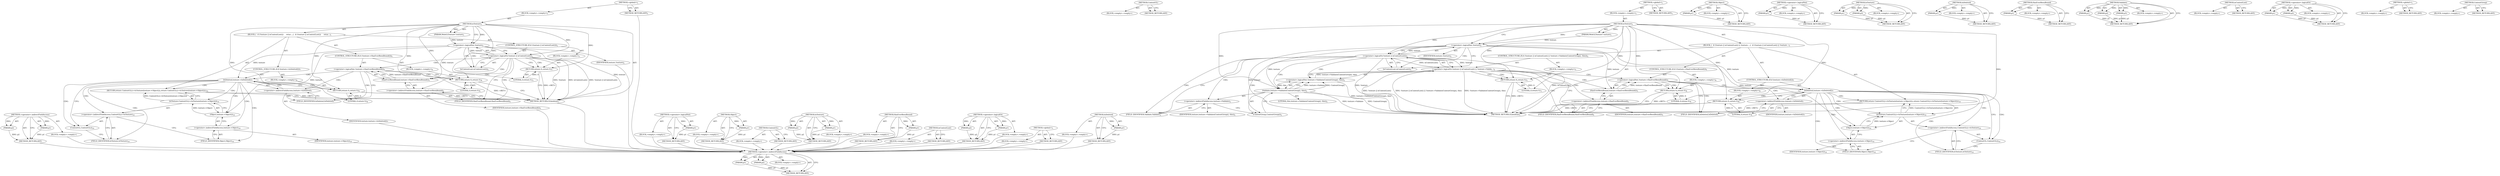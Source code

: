 digraph "ContextGroup" {
vulnerable_82 [label=<(METHOD,&lt;operator&gt;.indirectFieldAccess)>];
vulnerable_83 [label=<(PARAM,p1)>];
vulnerable_84 [label=<(PARAM,p2)>];
vulnerable_85 [label=<(BLOCK,&lt;empty&gt;,&lt;empty&gt;)>];
vulnerable_86 [label=<(METHOD_RETURN,ANY)>];
vulnerable_6 [label=<(METHOD,&lt;global&gt;)<SUB>1</SUB>>];
vulnerable_7 [label=<(BLOCK,&lt;empty&gt;,&lt;empty&gt;)<SUB>1</SUB>>];
vulnerable_8 [label=<(METHOD,isTexture)<SUB>1</SUB>>];
vulnerable_9 [label=<(PARAM,WebGLTexture* texture)<SUB>1</SUB>>];
vulnerable_10 [label=<(BLOCK,{
  if (!texture || isContextLost())
     retur...,{
  if (!texture || isContextLost())
     retur...)<SUB>1</SUB>>];
vulnerable_11 [label=<(CONTROL_STRUCTURE,IF,if (!texture || isContextLost()))<SUB>2</SUB>>];
vulnerable_12 [label=<(&lt;operator&gt;.logicalOr,!texture || isContextLost())<SUB>2</SUB>>];
vulnerable_13 [label=<(&lt;operator&gt;.logicalNot,!texture)<SUB>2</SUB>>];
vulnerable_14 [label=<(IDENTIFIER,texture,!texture)<SUB>2</SUB>>];
vulnerable_15 [label=<(isContextLost,isContextLost())<SUB>2</SUB>>];
vulnerable_16 [label=<(BLOCK,&lt;empty&gt;,&lt;empty&gt;)<SUB>3</SUB>>];
vulnerable_17 [label=<(RETURN,return 0;,return 0;)<SUB>3</SUB>>];
vulnerable_18 [label=<(LITERAL,0,return 0;)<SUB>3</SUB>>];
vulnerable_19 [label=<(CONTROL_STRUCTURE,IF,if (!texture-&gt;HasEverBeenBound()))<SUB>5</SUB>>];
vulnerable_20 [label=<(&lt;operator&gt;.logicalNot,!texture-&gt;HasEverBeenBound())<SUB>5</SUB>>];
vulnerable_21 [label=<(HasEverBeenBound,texture-&gt;HasEverBeenBound())<SUB>5</SUB>>];
vulnerable_22 [label=<(&lt;operator&gt;.indirectFieldAccess,texture-&gt;HasEverBeenBound)<SUB>5</SUB>>];
vulnerable_23 [label=<(IDENTIFIER,texture,texture-&gt;HasEverBeenBound())<SUB>5</SUB>>];
vulnerable_24 [label=<(FIELD_IDENTIFIER,HasEverBeenBound,HasEverBeenBound)<SUB>5</SUB>>];
vulnerable_25 [label=<(BLOCK,&lt;empty&gt;,&lt;empty&gt;)<SUB>6</SUB>>];
vulnerable_26 [label=<(RETURN,return 0;,return 0;)<SUB>6</SUB>>];
vulnerable_27 [label=<(LITERAL,0,return 0;)<SUB>6</SUB>>];
vulnerable_28 [label=<(CONTROL_STRUCTURE,IF,if (texture-&gt;IsDeleted()))<SUB>7</SUB>>];
vulnerable_29 [label=<(IsDeleted,texture-&gt;IsDeleted())<SUB>7</SUB>>];
vulnerable_30 [label=<(&lt;operator&gt;.indirectFieldAccess,texture-&gt;IsDeleted)<SUB>7</SUB>>];
vulnerable_31 [label=<(IDENTIFIER,texture,texture-&gt;IsDeleted())<SUB>7</SUB>>];
vulnerable_32 [label=<(FIELD_IDENTIFIER,IsDeleted,IsDeleted)<SUB>7</SUB>>];
vulnerable_33 [label=<(BLOCK,&lt;empty&gt;,&lt;empty&gt;)<SUB>8</SUB>>];
vulnerable_34 [label=<(RETURN,return 0;,return 0;)<SUB>8</SUB>>];
vulnerable_35 [label=<(LITERAL,0,return 0;)<SUB>8</SUB>>];
vulnerable_36 [label=<(RETURN,return ContextGL()-&gt;IsTexture(texture-&gt;Object());,return ContextGL()-&gt;IsTexture(texture-&gt;Object());)<SUB>10</SUB>>];
vulnerable_37 [label=<(IsTexture,ContextGL()-&gt;IsTexture(texture-&gt;Object()))<SUB>10</SUB>>];
vulnerable_38 [label=<(&lt;operator&gt;.indirectFieldAccess,ContextGL()-&gt;IsTexture)<SUB>10</SUB>>];
vulnerable_39 [label=<(ContextGL,ContextGL())<SUB>10</SUB>>];
vulnerable_40 [label=<(FIELD_IDENTIFIER,IsTexture,IsTexture)<SUB>10</SUB>>];
vulnerable_41 [label=<(Object,texture-&gt;Object())<SUB>10</SUB>>];
vulnerable_42 [label=<(&lt;operator&gt;.indirectFieldAccess,texture-&gt;Object)<SUB>10</SUB>>];
vulnerable_43 [label=<(IDENTIFIER,texture,texture-&gt;Object())<SUB>10</SUB>>];
vulnerable_44 [label=<(FIELD_IDENTIFIER,Object,Object)<SUB>10</SUB>>];
vulnerable_45 [label=<(METHOD_RETURN,GLboolean)<SUB>1</SUB>>];
vulnerable_47 [label=<(METHOD_RETURN,ANY)<SUB>1</SUB>>];
vulnerable_71 [label=<(METHOD,&lt;operator&gt;.logicalNot)>];
vulnerable_72 [label=<(PARAM,p1)>];
vulnerable_73 [label=<(BLOCK,&lt;empty&gt;,&lt;empty&gt;)>];
vulnerable_74 [label=<(METHOD_RETURN,ANY)>];
vulnerable_99 [label=<(METHOD,Object)>];
vulnerable_100 [label=<(PARAM,p1)>];
vulnerable_101 [label=<(BLOCK,&lt;empty&gt;,&lt;empty&gt;)>];
vulnerable_102 [label=<(METHOD_RETURN,ANY)>];
vulnerable_96 [label=<(METHOD,ContextGL)>];
vulnerable_97 [label=<(BLOCK,&lt;empty&gt;,&lt;empty&gt;)>];
vulnerable_98 [label=<(METHOD_RETURN,ANY)>];
vulnerable_91 [label=<(METHOD,IsTexture)>];
vulnerable_92 [label=<(PARAM,p1)>];
vulnerable_93 [label=<(PARAM,p2)>];
vulnerable_94 [label=<(BLOCK,&lt;empty&gt;,&lt;empty&gt;)>];
vulnerable_95 [label=<(METHOD_RETURN,ANY)>];
vulnerable_78 [label=<(METHOD,HasEverBeenBound)>];
vulnerable_79 [label=<(PARAM,p1)>];
vulnerable_80 [label=<(BLOCK,&lt;empty&gt;,&lt;empty&gt;)>];
vulnerable_81 [label=<(METHOD_RETURN,ANY)>];
vulnerable_75 [label=<(METHOD,isContextLost)>];
vulnerable_76 [label=<(BLOCK,&lt;empty&gt;,&lt;empty&gt;)>];
vulnerable_77 [label=<(METHOD_RETURN,ANY)>];
vulnerable_66 [label=<(METHOD,&lt;operator&gt;.logicalOr)>];
vulnerable_67 [label=<(PARAM,p1)>];
vulnerable_68 [label=<(PARAM,p2)>];
vulnerable_69 [label=<(BLOCK,&lt;empty&gt;,&lt;empty&gt;)>];
vulnerable_70 [label=<(METHOD_RETURN,ANY)>];
vulnerable_60 [label=<(METHOD,&lt;global&gt;)<SUB>1</SUB>>];
vulnerable_61 [label=<(BLOCK,&lt;empty&gt;,&lt;empty&gt;)>];
vulnerable_62 [label=<(METHOD_RETURN,ANY)>];
vulnerable_87 [label=<(METHOD,IsDeleted)>];
vulnerable_88 [label=<(PARAM,p1)>];
vulnerable_89 [label=<(BLOCK,&lt;empty&gt;,&lt;empty&gt;)>];
vulnerable_90 [label=<(METHOD_RETURN,ANY)>];
fixed_92 [label=<(METHOD,&lt;operator&gt;.indirectFieldAccess)>];
fixed_93 [label=<(PARAM,p1)>];
fixed_94 [label=<(PARAM,p2)>];
fixed_95 [label=<(BLOCK,&lt;empty&gt;,&lt;empty&gt;)>];
fixed_96 [label=<(METHOD_RETURN,ANY)>];
fixed_113 [label=<(METHOD,ContextGL)>];
fixed_114 [label=<(BLOCK,&lt;empty&gt;,&lt;empty&gt;)>];
fixed_115 [label=<(METHOD_RETURN,ANY)>];
fixed_6 [label=<(METHOD,&lt;global&gt;)<SUB>1</SUB>>];
fixed_7 [label=<(BLOCK,&lt;empty&gt;,&lt;empty&gt;)<SUB>1</SUB>>];
fixed_8 [label=<(METHOD,isTexture)<SUB>1</SUB>>];
fixed_9 [label=<(PARAM,WebGLTexture* texture)<SUB>1</SUB>>];
fixed_10 [label=<(BLOCK,{
  if (!texture || isContextLost() || !texture...,{
  if (!texture || isContextLost() || !texture...)<SUB>1</SUB>>];
fixed_11 [label=<(CONTROL_STRUCTURE,IF,if (!texture || isContextLost() || !texture-&gt;Validate(ContextGroup(), this)))<SUB>2</SUB>>];
fixed_12 [label=<(&lt;operator&gt;.logicalOr,!texture || isContextLost() || !texture-&gt;Valida...)<SUB>2</SUB>>];
fixed_13 [label=<(&lt;operator&gt;.logicalOr,!texture || isContextLost())<SUB>2</SUB>>];
fixed_14 [label=<(&lt;operator&gt;.logicalNot,!texture)<SUB>2</SUB>>];
fixed_15 [label=<(IDENTIFIER,texture,!texture)<SUB>2</SUB>>];
fixed_16 [label=<(isContextLost,isContextLost())<SUB>2</SUB>>];
fixed_17 [label=<(&lt;operator&gt;.logicalNot,!texture-&gt;Validate(ContextGroup(), this))<SUB>2</SUB>>];
fixed_18 [label=<(Validate,texture-&gt;Validate(ContextGroup(), this))<SUB>2</SUB>>];
fixed_19 [label=<(&lt;operator&gt;.indirectFieldAccess,texture-&gt;Validate)<SUB>2</SUB>>];
fixed_20 [label=<(IDENTIFIER,texture,texture-&gt;Validate(ContextGroup(), this))<SUB>2</SUB>>];
fixed_21 [label=<(FIELD_IDENTIFIER,Validate,Validate)<SUB>2</SUB>>];
fixed_22 [label=<(ContextGroup,ContextGroup())<SUB>2</SUB>>];
fixed_23 [label=<(LITERAL,this,texture-&gt;Validate(ContextGroup(), this))<SUB>2</SUB>>];
fixed_24 [label=<(BLOCK,&lt;empty&gt;,&lt;empty&gt;)<SUB>3</SUB>>];
fixed_25 [label=<(RETURN,return 0;,return 0;)<SUB>3</SUB>>];
fixed_26 [label=<(LITERAL,0,return 0;)<SUB>3</SUB>>];
fixed_27 [label=<(CONTROL_STRUCTURE,IF,if (!texture-&gt;HasEverBeenBound()))<SUB>5</SUB>>];
fixed_28 [label=<(&lt;operator&gt;.logicalNot,!texture-&gt;HasEverBeenBound())<SUB>5</SUB>>];
fixed_29 [label=<(HasEverBeenBound,texture-&gt;HasEverBeenBound())<SUB>5</SUB>>];
fixed_30 [label=<(&lt;operator&gt;.indirectFieldAccess,texture-&gt;HasEverBeenBound)<SUB>5</SUB>>];
fixed_31 [label=<(IDENTIFIER,texture,texture-&gt;HasEverBeenBound())<SUB>5</SUB>>];
fixed_32 [label=<(FIELD_IDENTIFIER,HasEverBeenBound,HasEverBeenBound)<SUB>5</SUB>>];
fixed_33 [label=<(BLOCK,&lt;empty&gt;,&lt;empty&gt;)<SUB>6</SUB>>];
fixed_34 [label=<(RETURN,return 0;,return 0;)<SUB>6</SUB>>];
fixed_35 [label=<(LITERAL,0,return 0;)<SUB>6</SUB>>];
fixed_36 [label=<(CONTROL_STRUCTURE,IF,if (texture-&gt;IsDeleted()))<SUB>7</SUB>>];
fixed_37 [label=<(IsDeleted,texture-&gt;IsDeleted())<SUB>7</SUB>>];
fixed_38 [label=<(&lt;operator&gt;.indirectFieldAccess,texture-&gt;IsDeleted)<SUB>7</SUB>>];
fixed_39 [label=<(IDENTIFIER,texture,texture-&gt;IsDeleted())<SUB>7</SUB>>];
fixed_40 [label=<(FIELD_IDENTIFIER,IsDeleted,IsDeleted)<SUB>7</SUB>>];
fixed_41 [label=<(BLOCK,&lt;empty&gt;,&lt;empty&gt;)<SUB>8</SUB>>];
fixed_42 [label=<(RETURN,return 0;,return 0;)<SUB>8</SUB>>];
fixed_43 [label=<(LITERAL,0,return 0;)<SUB>8</SUB>>];
fixed_44 [label=<(RETURN,return ContextGL()-&gt;IsTexture(texture-&gt;Object());,return ContextGL()-&gt;IsTexture(texture-&gt;Object());)<SUB>10</SUB>>];
fixed_45 [label=<(IsTexture,ContextGL()-&gt;IsTexture(texture-&gt;Object()))<SUB>10</SUB>>];
fixed_46 [label=<(&lt;operator&gt;.indirectFieldAccess,ContextGL()-&gt;IsTexture)<SUB>10</SUB>>];
fixed_47 [label=<(ContextGL,ContextGL())<SUB>10</SUB>>];
fixed_48 [label=<(FIELD_IDENTIFIER,IsTexture,IsTexture)<SUB>10</SUB>>];
fixed_49 [label=<(Object,texture-&gt;Object())<SUB>10</SUB>>];
fixed_50 [label=<(&lt;operator&gt;.indirectFieldAccess,texture-&gt;Object)<SUB>10</SUB>>];
fixed_51 [label=<(IDENTIFIER,texture,texture-&gt;Object())<SUB>10</SUB>>];
fixed_52 [label=<(FIELD_IDENTIFIER,Object,Object)<SUB>10</SUB>>];
fixed_53 [label=<(METHOD_RETURN,GLboolean)<SUB>1</SUB>>];
fixed_55 [label=<(METHOD_RETURN,ANY)<SUB>1</SUB>>];
fixed_116 [label=<(METHOD,Object)>];
fixed_117 [label=<(PARAM,p1)>];
fixed_118 [label=<(BLOCK,&lt;empty&gt;,&lt;empty&gt;)>];
fixed_119 [label=<(METHOD_RETURN,ANY)>];
fixed_79 [label=<(METHOD,&lt;operator&gt;.logicalNot)>];
fixed_80 [label=<(PARAM,p1)>];
fixed_81 [label=<(BLOCK,&lt;empty&gt;,&lt;empty&gt;)>];
fixed_82 [label=<(METHOD_RETURN,ANY)>];
fixed_108 [label=<(METHOD,IsTexture)>];
fixed_109 [label=<(PARAM,p1)>];
fixed_110 [label=<(PARAM,p2)>];
fixed_111 [label=<(BLOCK,&lt;empty&gt;,&lt;empty&gt;)>];
fixed_112 [label=<(METHOD_RETURN,ANY)>];
fixed_104 [label=<(METHOD,IsDeleted)>];
fixed_105 [label=<(PARAM,p1)>];
fixed_106 [label=<(BLOCK,&lt;empty&gt;,&lt;empty&gt;)>];
fixed_107 [label=<(METHOD_RETURN,ANY)>];
fixed_100 [label=<(METHOD,HasEverBeenBound)>];
fixed_101 [label=<(PARAM,p1)>];
fixed_102 [label=<(BLOCK,&lt;empty&gt;,&lt;empty&gt;)>];
fixed_103 [label=<(METHOD_RETURN,ANY)>];
fixed_86 [label=<(METHOD,Validate)>];
fixed_87 [label=<(PARAM,p1)>];
fixed_88 [label=<(PARAM,p2)>];
fixed_89 [label=<(PARAM,p3)>];
fixed_90 [label=<(BLOCK,&lt;empty&gt;,&lt;empty&gt;)>];
fixed_91 [label=<(METHOD_RETURN,ANY)>];
fixed_83 [label=<(METHOD,isContextLost)>];
fixed_84 [label=<(BLOCK,&lt;empty&gt;,&lt;empty&gt;)>];
fixed_85 [label=<(METHOD_RETURN,ANY)>];
fixed_74 [label=<(METHOD,&lt;operator&gt;.logicalOr)>];
fixed_75 [label=<(PARAM,p1)>];
fixed_76 [label=<(PARAM,p2)>];
fixed_77 [label=<(BLOCK,&lt;empty&gt;,&lt;empty&gt;)>];
fixed_78 [label=<(METHOD_RETURN,ANY)>];
fixed_68 [label=<(METHOD,&lt;global&gt;)<SUB>1</SUB>>];
fixed_69 [label=<(BLOCK,&lt;empty&gt;,&lt;empty&gt;)>];
fixed_70 [label=<(METHOD_RETURN,ANY)>];
fixed_97 [label=<(METHOD,ContextGroup)>];
fixed_98 [label=<(BLOCK,&lt;empty&gt;,&lt;empty&gt;)>];
fixed_99 [label=<(METHOD_RETURN,ANY)>];
vulnerable_82 -> vulnerable_83  [key=0, label="AST: "];
vulnerable_82 -> vulnerable_83  [key=1, label="DDG: "];
vulnerable_82 -> vulnerable_85  [key=0, label="AST: "];
vulnerable_82 -> vulnerable_84  [key=0, label="AST: "];
vulnerable_82 -> vulnerable_84  [key=1, label="DDG: "];
vulnerable_82 -> vulnerable_86  [key=0, label="AST: "];
vulnerable_82 -> vulnerable_86  [key=1, label="CFG: "];
vulnerable_83 -> vulnerable_86  [key=0, label="DDG: p1"];
vulnerable_84 -> vulnerable_86  [key=0, label="DDG: p2"];
vulnerable_85 -> fixed_92  [key=0];
vulnerable_86 -> fixed_92  [key=0];
vulnerable_6 -> vulnerable_7  [key=0, label="AST: "];
vulnerable_6 -> vulnerable_47  [key=0, label="AST: "];
vulnerable_6 -> vulnerable_47  [key=1, label="CFG: "];
vulnerable_7 -> vulnerable_8  [key=0, label="AST: "];
vulnerable_8 -> vulnerable_9  [key=0, label="AST: "];
vulnerable_8 -> vulnerable_9  [key=1, label="DDG: "];
vulnerable_8 -> vulnerable_10  [key=0, label="AST: "];
vulnerable_8 -> vulnerable_45  [key=0, label="AST: "];
vulnerable_8 -> vulnerable_13  [key=0, label="CFG: "];
vulnerable_8 -> vulnerable_13  [key=1, label="DDG: "];
vulnerable_8 -> vulnerable_12  [key=0, label="DDG: "];
vulnerable_8 -> vulnerable_17  [key=0, label="DDG: "];
vulnerable_8 -> vulnerable_26  [key=0, label="DDG: "];
vulnerable_8 -> vulnerable_34  [key=0, label="DDG: "];
vulnerable_8 -> vulnerable_18  [key=0, label="DDG: "];
vulnerable_8 -> vulnerable_27  [key=0, label="DDG: "];
vulnerable_8 -> vulnerable_35  [key=0, label="DDG: "];
vulnerable_9 -> vulnerable_13  [key=0, label="DDG: texture"];
vulnerable_10 -> vulnerable_11  [key=0, label="AST: "];
vulnerable_10 -> vulnerable_19  [key=0, label="AST: "];
vulnerable_10 -> vulnerable_28  [key=0, label="AST: "];
vulnerable_10 -> vulnerable_36  [key=0, label="AST: "];
vulnerable_11 -> vulnerable_12  [key=0, label="AST: "];
vulnerable_11 -> vulnerable_16  [key=0, label="AST: "];
vulnerable_12 -> vulnerable_13  [key=0, label="AST: "];
vulnerable_12 -> vulnerable_15  [key=0, label="AST: "];
vulnerable_12 -> vulnerable_17  [key=0, label="CFG: "];
vulnerable_12 -> vulnerable_17  [key=1, label="CDG: "];
vulnerable_12 -> vulnerable_24  [key=0, label="CFG: "];
vulnerable_12 -> vulnerable_24  [key=1, label="CDG: "];
vulnerable_12 -> vulnerable_45  [key=0, label="DDG: !texture"];
vulnerable_12 -> vulnerable_45  [key=1, label="DDG: isContextLost()"];
vulnerable_12 -> vulnerable_45  [key=2, label="DDG: !texture || isContextLost()"];
vulnerable_12 -> vulnerable_21  [key=0, label="CDG: "];
vulnerable_12 -> vulnerable_20  [key=0, label="CDG: "];
vulnerable_12 -> vulnerable_22  [key=0, label="CDG: "];
vulnerable_13 -> vulnerable_14  [key=0, label="AST: "];
vulnerable_13 -> vulnerable_15  [key=0, label="CFG: "];
vulnerable_13 -> vulnerable_15  [key=1, label="CDG: "];
vulnerable_13 -> vulnerable_12  [key=0, label="CFG: "];
vulnerable_13 -> vulnerable_12  [key=1, label="DDG: texture"];
vulnerable_13 -> vulnerable_45  [key=0, label="DDG: texture"];
vulnerable_13 -> vulnerable_29  [key=0, label="DDG: texture"];
vulnerable_13 -> vulnerable_21  [key=0, label="DDG: texture"];
vulnerable_13 -> vulnerable_41  [key=0, label="DDG: texture"];
vulnerable_14 -> fixed_92  [key=0];
vulnerable_15 -> vulnerable_12  [key=0, label="CFG: "];
vulnerable_16 -> vulnerable_17  [key=0, label="AST: "];
vulnerable_17 -> vulnerable_18  [key=0, label="AST: "];
vulnerable_17 -> vulnerable_45  [key=0, label="CFG: "];
vulnerable_17 -> vulnerable_45  [key=1, label="DDG: &lt;RET&gt;"];
vulnerable_18 -> vulnerable_17  [key=0, label="DDG: 0"];
vulnerable_19 -> vulnerable_20  [key=0, label="AST: "];
vulnerable_19 -> vulnerable_25  [key=0, label="AST: "];
vulnerable_20 -> vulnerable_21  [key=0, label="AST: "];
vulnerable_20 -> vulnerable_26  [key=0, label="CFG: "];
vulnerable_20 -> vulnerable_26  [key=1, label="CDG: "];
vulnerable_20 -> vulnerable_32  [key=0, label="CFG: "];
vulnerable_20 -> vulnerable_32  [key=1, label="CDG: "];
vulnerable_20 -> vulnerable_30  [key=0, label="CDG: "];
vulnerable_20 -> vulnerable_29  [key=0, label="CDG: "];
vulnerable_21 -> vulnerable_22  [key=0, label="AST: "];
vulnerable_21 -> vulnerable_20  [key=0, label="CFG: "];
vulnerable_21 -> vulnerable_20  [key=1, label="DDG: texture-&gt;HasEverBeenBound"];
vulnerable_22 -> vulnerable_23  [key=0, label="AST: "];
vulnerable_22 -> vulnerable_24  [key=0, label="AST: "];
vulnerable_22 -> vulnerable_21  [key=0, label="CFG: "];
vulnerable_23 -> fixed_92  [key=0];
vulnerable_24 -> vulnerable_22  [key=0, label="CFG: "];
vulnerable_25 -> vulnerable_26  [key=0, label="AST: "];
vulnerable_26 -> vulnerable_27  [key=0, label="AST: "];
vulnerable_26 -> vulnerable_45  [key=0, label="CFG: "];
vulnerable_26 -> vulnerable_45  [key=1, label="DDG: &lt;RET&gt;"];
vulnerable_27 -> vulnerable_26  [key=0, label="DDG: 0"];
vulnerable_28 -> vulnerable_29  [key=0, label="AST: "];
vulnerable_28 -> vulnerable_33  [key=0, label="AST: "];
vulnerable_29 -> vulnerable_30  [key=0, label="AST: "];
vulnerable_29 -> vulnerable_39  [key=0, label="CFG: "];
vulnerable_29 -> vulnerable_39  [key=1, label="CDG: "];
vulnerable_29 -> vulnerable_34  [key=0, label="CFG: "];
vulnerable_29 -> vulnerable_34  [key=1, label="CDG: "];
vulnerable_29 -> vulnerable_42  [key=0, label="CDG: "];
vulnerable_29 -> vulnerable_36  [key=0, label="CDG: "];
vulnerable_29 -> vulnerable_37  [key=0, label="CDG: "];
vulnerable_29 -> vulnerable_38  [key=0, label="CDG: "];
vulnerable_29 -> vulnerable_41  [key=0, label="CDG: "];
vulnerable_29 -> vulnerable_40  [key=0, label="CDG: "];
vulnerable_29 -> vulnerable_44  [key=0, label="CDG: "];
vulnerable_30 -> vulnerable_31  [key=0, label="AST: "];
vulnerable_30 -> vulnerable_32  [key=0, label="AST: "];
vulnerable_30 -> vulnerable_29  [key=0, label="CFG: "];
vulnerable_31 -> fixed_92  [key=0];
vulnerable_32 -> vulnerable_30  [key=0, label="CFG: "];
vulnerable_33 -> vulnerable_34  [key=0, label="AST: "];
vulnerable_34 -> vulnerable_35  [key=0, label="AST: "];
vulnerable_34 -> vulnerable_45  [key=0, label="CFG: "];
vulnerable_34 -> vulnerable_45  [key=1, label="DDG: &lt;RET&gt;"];
vulnerable_35 -> vulnerable_34  [key=0, label="DDG: 0"];
vulnerable_36 -> vulnerable_37  [key=0, label="AST: "];
vulnerable_36 -> vulnerable_45  [key=0, label="CFG: "];
vulnerable_36 -> vulnerable_45  [key=1, label="DDG: &lt;RET&gt;"];
vulnerable_37 -> vulnerable_38  [key=0, label="AST: "];
vulnerable_37 -> vulnerable_41  [key=0, label="AST: "];
vulnerable_37 -> vulnerable_36  [key=0, label="CFG: "];
vulnerable_37 -> vulnerable_36  [key=1, label="DDG: ContextGL()-&gt;IsTexture(texture-&gt;Object())"];
vulnerable_38 -> vulnerable_39  [key=0, label="AST: "];
vulnerable_38 -> vulnerable_40  [key=0, label="AST: "];
vulnerable_38 -> vulnerable_44  [key=0, label="CFG: "];
vulnerable_39 -> vulnerable_40  [key=0, label="CFG: "];
vulnerable_40 -> vulnerable_38  [key=0, label="CFG: "];
vulnerable_41 -> vulnerable_42  [key=0, label="AST: "];
vulnerable_41 -> vulnerable_37  [key=0, label="CFG: "];
vulnerable_41 -> vulnerable_37  [key=1, label="DDG: texture-&gt;Object"];
vulnerable_42 -> vulnerable_43  [key=0, label="AST: "];
vulnerable_42 -> vulnerable_44  [key=0, label="AST: "];
vulnerable_42 -> vulnerable_41  [key=0, label="CFG: "];
vulnerable_43 -> fixed_92  [key=0];
vulnerable_44 -> vulnerable_42  [key=0, label="CFG: "];
vulnerable_45 -> fixed_92  [key=0];
vulnerable_47 -> fixed_92  [key=0];
vulnerable_71 -> vulnerable_72  [key=0, label="AST: "];
vulnerable_71 -> vulnerable_72  [key=1, label="DDG: "];
vulnerable_71 -> vulnerable_73  [key=0, label="AST: "];
vulnerable_71 -> vulnerable_74  [key=0, label="AST: "];
vulnerable_71 -> vulnerable_74  [key=1, label="CFG: "];
vulnerable_72 -> vulnerable_74  [key=0, label="DDG: p1"];
vulnerable_73 -> fixed_92  [key=0];
vulnerable_74 -> fixed_92  [key=0];
vulnerable_99 -> vulnerable_100  [key=0, label="AST: "];
vulnerable_99 -> vulnerable_100  [key=1, label="DDG: "];
vulnerable_99 -> vulnerable_101  [key=0, label="AST: "];
vulnerable_99 -> vulnerable_102  [key=0, label="AST: "];
vulnerable_99 -> vulnerable_102  [key=1, label="CFG: "];
vulnerable_100 -> vulnerable_102  [key=0, label="DDG: p1"];
vulnerable_101 -> fixed_92  [key=0];
vulnerable_102 -> fixed_92  [key=0];
vulnerable_96 -> vulnerable_97  [key=0, label="AST: "];
vulnerable_96 -> vulnerable_98  [key=0, label="AST: "];
vulnerable_96 -> vulnerable_98  [key=1, label="CFG: "];
vulnerable_97 -> fixed_92  [key=0];
vulnerable_98 -> fixed_92  [key=0];
vulnerable_91 -> vulnerable_92  [key=0, label="AST: "];
vulnerable_91 -> vulnerable_92  [key=1, label="DDG: "];
vulnerable_91 -> vulnerable_94  [key=0, label="AST: "];
vulnerable_91 -> vulnerable_93  [key=0, label="AST: "];
vulnerable_91 -> vulnerable_93  [key=1, label="DDG: "];
vulnerable_91 -> vulnerable_95  [key=0, label="AST: "];
vulnerable_91 -> vulnerable_95  [key=1, label="CFG: "];
vulnerable_92 -> vulnerable_95  [key=0, label="DDG: p1"];
vulnerable_93 -> vulnerable_95  [key=0, label="DDG: p2"];
vulnerable_94 -> fixed_92  [key=0];
vulnerable_95 -> fixed_92  [key=0];
vulnerable_78 -> vulnerable_79  [key=0, label="AST: "];
vulnerable_78 -> vulnerable_79  [key=1, label="DDG: "];
vulnerable_78 -> vulnerable_80  [key=0, label="AST: "];
vulnerable_78 -> vulnerable_81  [key=0, label="AST: "];
vulnerable_78 -> vulnerable_81  [key=1, label="CFG: "];
vulnerable_79 -> vulnerable_81  [key=0, label="DDG: p1"];
vulnerable_80 -> fixed_92  [key=0];
vulnerable_81 -> fixed_92  [key=0];
vulnerable_75 -> vulnerable_76  [key=0, label="AST: "];
vulnerable_75 -> vulnerable_77  [key=0, label="AST: "];
vulnerable_75 -> vulnerable_77  [key=1, label="CFG: "];
vulnerable_76 -> fixed_92  [key=0];
vulnerable_77 -> fixed_92  [key=0];
vulnerable_66 -> vulnerable_67  [key=0, label="AST: "];
vulnerable_66 -> vulnerable_67  [key=1, label="DDG: "];
vulnerable_66 -> vulnerable_69  [key=0, label="AST: "];
vulnerable_66 -> vulnerable_68  [key=0, label="AST: "];
vulnerable_66 -> vulnerable_68  [key=1, label="DDG: "];
vulnerable_66 -> vulnerable_70  [key=0, label="AST: "];
vulnerable_66 -> vulnerable_70  [key=1, label="CFG: "];
vulnerable_67 -> vulnerable_70  [key=0, label="DDG: p1"];
vulnerable_68 -> vulnerable_70  [key=0, label="DDG: p2"];
vulnerable_69 -> fixed_92  [key=0];
vulnerable_70 -> fixed_92  [key=0];
vulnerable_60 -> vulnerable_61  [key=0, label="AST: "];
vulnerable_60 -> vulnerable_62  [key=0, label="AST: "];
vulnerable_60 -> vulnerable_62  [key=1, label="CFG: "];
vulnerable_61 -> fixed_92  [key=0];
vulnerable_62 -> fixed_92  [key=0];
vulnerable_87 -> vulnerable_88  [key=0, label="AST: "];
vulnerable_87 -> vulnerable_88  [key=1, label="DDG: "];
vulnerable_87 -> vulnerable_89  [key=0, label="AST: "];
vulnerable_87 -> vulnerable_90  [key=0, label="AST: "];
vulnerable_87 -> vulnerable_90  [key=1, label="CFG: "];
vulnerable_88 -> vulnerable_90  [key=0, label="DDG: p1"];
vulnerable_89 -> fixed_92  [key=0];
vulnerable_90 -> fixed_92  [key=0];
fixed_92 -> fixed_93  [key=0, label="AST: "];
fixed_92 -> fixed_93  [key=1, label="DDG: "];
fixed_92 -> fixed_95  [key=0, label="AST: "];
fixed_92 -> fixed_94  [key=0, label="AST: "];
fixed_92 -> fixed_94  [key=1, label="DDG: "];
fixed_92 -> fixed_96  [key=0, label="AST: "];
fixed_92 -> fixed_96  [key=1, label="CFG: "];
fixed_93 -> fixed_96  [key=0, label="DDG: p1"];
fixed_94 -> fixed_96  [key=0, label="DDG: p2"];
fixed_113 -> fixed_114  [key=0, label="AST: "];
fixed_113 -> fixed_115  [key=0, label="AST: "];
fixed_113 -> fixed_115  [key=1, label="CFG: "];
fixed_6 -> fixed_7  [key=0, label="AST: "];
fixed_6 -> fixed_55  [key=0, label="AST: "];
fixed_6 -> fixed_55  [key=1, label="CFG: "];
fixed_7 -> fixed_8  [key=0, label="AST: "];
fixed_8 -> fixed_9  [key=0, label="AST: "];
fixed_8 -> fixed_9  [key=1, label="DDG: "];
fixed_8 -> fixed_10  [key=0, label="AST: "];
fixed_8 -> fixed_53  [key=0, label="AST: "];
fixed_8 -> fixed_14  [key=0, label="CFG: "];
fixed_8 -> fixed_14  [key=1, label="DDG: "];
fixed_8 -> fixed_25  [key=0, label="DDG: "];
fixed_8 -> fixed_34  [key=0, label="DDG: "];
fixed_8 -> fixed_42  [key=0, label="DDG: "];
fixed_8 -> fixed_13  [key=0, label="DDG: "];
fixed_8 -> fixed_26  [key=0, label="DDG: "];
fixed_8 -> fixed_35  [key=0, label="DDG: "];
fixed_8 -> fixed_43  [key=0, label="DDG: "];
fixed_8 -> fixed_18  [key=0, label="DDG: "];
fixed_9 -> fixed_14  [key=0, label="DDG: texture"];
fixed_10 -> fixed_11  [key=0, label="AST: "];
fixed_10 -> fixed_27  [key=0, label="AST: "];
fixed_10 -> fixed_36  [key=0, label="AST: "];
fixed_10 -> fixed_44  [key=0, label="AST: "];
fixed_11 -> fixed_12  [key=0, label="AST: "];
fixed_11 -> fixed_24  [key=0, label="AST: "];
fixed_12 -> fixed_13  [key=0, label="AST: "];
fixed_12 -> fixed_17  [key=0, label="AST: "];
fixed_12 -> fixed_25  [key=0, label="CFG: "];
fixed_12 -> fixed_25  [key=1, label="CDG: "];
fixed_12 -> fixed_32  [key=0, label="CFG: "];
fixed_12 -> fixed_32  [key=1, label="CDG: "];
fixed_12 -> fixed_53  [key=0, label="DDG: !texture || isContextLost()"];
fixed_12 -> fixed_53  [key=1, label="DDG: !texture-&gt;Validate(ContextGroup(), this)"];
fixed_12 -> fixed_53  [key=2, label="DDG: !texture || isContextLost() || !texture-&gt;Validate(ContextGroup(), this)"];
fixed_12 -> fixed_30  [key=0, label="CDG: "];
fixed_12 -> fixed_28  [key=0, label="CDG: "];
fixed_12 -> fixed_29  [key=0, label="CDG: "];
fixed_13 -> fixed_14  [key=0, label="AST: "];
fixed_13 -> fixed_16  [key=0, label="AST: "];
fixed_13 -> fixed_12  [key=0, label="CFG: "];
fixed_13 -> fixed_12  [key=1, label="DDG: !texture"];
fixed_13 -> fixed_12  [key=2, label="DDG: isContextLost()"];
fixed_13 -> fixed_21  [key=0, label="CFG: "];
fixed_13 -> fixed_21  [key=1, label="CDG: "];
fixed_13 -> fixed_53  [key=0, label="DDG: !texture"];
fixed_13 -> fixed_53  [key=1, label="DDG: isContextLost()"];
fixed_13 -> fixed_17  [key=0, label="CDG: "];
fixed_13 -> fixed_19  [key=0, label="CDG: "];
fixed_13 -> fixed_22  [key=0, label="CDG: "];
fixed_13 -> fixed_18  [key=0, label="CDG: "];
fixed_14 -> fixed_15  [key=0, label="AST: "];
fixed_14 -> fixed_16  [key=0, label="CFG: "];
fixed_14 -> fixed_16  [key=1, label="CDG: "];
fixed_14 -> fixed_13  [key=0, label="CFG: "];
fixed_14 -> fixed_13  [key=1, label="DDG: texture"];
fixed_14 -> fixed_53  [key=0, label="DDG: texture"];
fixed_14 -> fixed_37  [key=0, label="DDG: texture"];
fixed_14 -> fixed_29  [key=0, label="DDG: texture"];
fixed_14 -> fixed_49  [key=0, label="DDG: texture"];
fixed_14 -> fixed_18  [key=0, label="DDG: texture"];
fixed_16 -> fixed_13  [key=0, label="CFG: "];
fixed_17 -> fixed_18  [key=0, label="AST: "];
fixed_17 -> fixed_12  [key=0, label="CFG: "];
fixed_17 -> fixed_12  [key=1, label="DDG: texture-&gt;Validate(ContextGroup(), this)"];
fixed_17 -> fixed_53  [key=0, label="DDG: texture-&gt;Validate(ContextGroup(), this)"];
fixed_18 -> fixed_19  [key=0, label="AST: "];
fixed_18 -> fixed_22  [key=0, label="AST: "];
fixed_18 -> fixed_23  [key=0, label="AST: "];
fixed_18 -> fixed_17  [key=0, label="CFG: "];
fixed_18 -> fixed_17  [key=1, label="DDG: texture-&gt;Validate"];
fixed_18 -> fixed_17  [key=2, label="DDG: ContextGroup()"];
fixed_18 -> fixed_17  [key=3, label="DDG: this"];
fixed_18 -> fixed_53  [key=0, label="DDG: texture-&gt;Validate"];
fixed_18 -> fixed_53  [key=1, label="DDG: ContextGroup()"];
fixed_19 -> fixed_20  [key=0, label="AST: "];
fixed_19 -> fixed_21  [key=0, label="AST: "];
fixed_19 -> fixed_22  [key=0, label="CFG: "];
fixed_21 -> fixed_19  [key=0, label="CFG: "];
fixed_22 -> fixed_18  [key=0, label="CFG: "];
fixed_24 -> fixed_25  [key=0, label="AST: "];
fixed_25 -> fixed_26  [key=0, label="AST: "];
fixed_25 -> fixed_53  [key=0, label="CFG: "];
fixed_25 -> fixed_53  [key=1, label="DDG: &lt;RET&gt;"];
fixed_26 -> fixed_25  [key=0, label="DDG: 0"];
fixed_27 -> fixed_28  [key=0, label="AST: "];
fixed_27 -> fixed_33  [key=0, label="AST: "];
fixed_28 -> fixed_29  [key=0, label="AST: "];
fixed_28 -> fixed_34  [key=0, label="CFG: "];
fixed_28 -> fixed_34  [key=1, label="CDG: "];
fixed_28 -> fixed_40  [key=0, label="CFG: "];
fixed_28 -> fixed_40  [key=1, label="CDG: "];
fixed_28 -> fixed_37  [key=0, label="CDG: "];
fixed_28 -> fixed_38  [key=0, label="CDG: "];
fixed_29 -> fixed_30  [key=0, label="AST: "];
fixed_29 -> fixed_28  [key=0, label="CFG: "];
fixed_29 -> fixed_28  [key=1, label="DDG: texture-&gt;HasEverBeenBound"];
fixed_30 -> fixed_31  [key=0, label="AST: "];
fixed_30 -> fixed_32  [key=0, label="AST: "];
fixed_30 -> fixed_29  [key=0, label="CFG: "];
fixed_32 -> fixed_30  [key=0, label="CFG: "];
fixed_33 -> fixed_34  [key=0, label="AST: "];
fixed_34 -> fixed_35  [key=0, label="AST: "];
fixed_34 -> fixed_53  [key=0, label="CFG: "];
fixed_34 -> fixed_53  [key=1, label="DDG: &lt;RET&gt;"];
fixed_35 -> fixed_34  [key=0, label="DDG: 0"];
fixed_36 -> fixed_37  [key=0, label="AST: "];
fixed_36 -> fixed_41  [key=0, label="AST: "];
fixed_37 -> fixed_38  [key=0, label="AST: "];
fixed_37 -> fixed_47  [key=0, label="CFG: "];
fixed_37 -> fixed_47  [key=1, label="CDG: "];
fixed_37 -> fixed_42  [key=0, label="CFG: "];
fixed_37 -> fixed_42  [key=1, label="CDG: "];
fixed_37 -> fixed_48  [key=0, label="CDG: "];
fixed_37 -> fixed_49  [key=0, label="CDG: "];
fixed_37 -> fixed_52  [key=0, label="CDG: "];
fixed_37 -> fixed_46  [key=0, label="CDG: "];
fixed_37 -> fixed_45  [key=0, label="CDG: "];
fixed_37 -> fixed_50  [key=0, label="CDG: "];
fixed_37 -> fixed_44  [key=0, label="CDG: "];
fixed_38 -> fixed_39  [key=0, label="AST: "];
fixed_38 -> fixed_40  [key=0, label="AST: "];
fixed_38 -> fixed_37  [key=0, label="CFG: "];
fixed_40 -> fixed_38  [key=0, label="CFG: "];
fixed_41 -> fixed_42  [key=0, label="AST: "];
fixed_42 -> fixed_43  [key=0, label="AST: "];
fixed_42 -> fixed_53  [key=0, label="CFG: "];
fixed_42 -> fixed_53  [key=1, label="DDG: &lt;RET&gt;"];
fixed_43 -> fixed_42  [key=0, label="DDG: 0"];
fixed_44 -> fixed_45  [key=0, label="AST: "];
fixed_44 -> fixed_53  [key=0, label="CFG: "];
fixed_44 -> fixed_53  [key=1, label="DDG: &lt;RET&gt;"];
fixed_45 -> fixed_46  [key=0, label="AST: "];
fixed_45 -> fixed_49  [key=0, label="AST: "];
fixed_45 -> fixed_44  [key=0, label="CFG: "];
fixed_45 -> fixed_44  [key=1, label="DDG: ContextGL()-&gt;IsTexture(texture-&gt;Object())"];
fixed_46 -> fixed_47  [key=0, label="AST: "];
fixed_46 -> fixed_48  [key=0, label="AST: "];
fixed_46 -> fixed_52  [key=0, label="CFG: "];
fixed_47 -> fixed_48  [key=0, label="CFG: "];
fixed_48 -> fixed_46  [key=0, label="CFG: "];
fixed_49 -> fixed_50  [key=0, label="AST: "];
fixed_49 -> fixed_45  [key=0, label="CFG: "];
fixed_49 -> fixed_45  [key=1, label="DDG: texture-&gt;Object"];
fixed_50 -> fixed_51  [key=0, label="AST: "];
fixed_50 -> fixed_52  [key=0, label="AST: "];
fixed_50 -> fixed_49  [key=0, label="CFG: "];
fixed_52 -> fixed_50  [key=0, label="CFG: "];
fixed_116 -> fixed_117  [key=0, label="AST: "];
fixed_116 -> fixed_117  [key=1, label="DDG: "];
fixed_116 -> fixed_118  [key=0, label="AST: "];
fixed_116 -> fixed_119  [key=0, label="AST: "];
fixed_116 -> fixed_119  [key=1, label="CFG: "];
fixed_117 -> fixed_119  [key=0, label="DDG: p1"];
fixed_79 -> fixed_80  [key=0, label="AST: "];
fixed_79 -> fixed_80  [key=1, label="DDG: "];
fixed_79 -> fixed_81  [key=0, label="AST: "];
fixed_79 -> fixed_82  [key=0, label="AST: "];
fixed_79 -> fixed_82  [key=1, label="CFG: "];
fixed_80 -> fixed_82  [key=0, label="DDG: p1"];
fixed_108 -> fixed_109  [key=0, label="AST: "];
fixed_108 -> fixed_109  [key=1, label="DDG: "];
fixed_108 -> fixed_111  [key=0, label="AST: "];
fixed_108 -> fixed_110  [key=0, label="AST: "];
fixed_108 -> fixed_110  [key=1, label="DDG: "];
fixed_108 -> fixed_112  [key=0, label="AST: "];
fixed_108 -> fixed_112  [key=1, label="CFG: "];
fixed_109 -> fixed_112  [key=0, label="DDG: p1"];
fixed_110 -> fixed_112  [key=0, label="DDG: p2"];
fixed_104 -> fixed_105  [key=0, label="AST: "];
fixed_104 -> fixed_105  [key=1, label="DDG: "];
fixed_104 -> fixed_106  [key=0, label="AST: "];
fixed_104 -> fixed_107  [key=0, label="AST: "];
fixed_104 -> fixed_107  [key=1, label="CFG: "];
fixed_105 -> fixed_107  [key=0, label="DDG: p1"];
fixed_100 -> fixed_101  [key=0, label="AST: "];
fixed_100 -> fixed_101  [key=1, label="DDG: "];
fixed_100 -> fixed_102  [key=0, label="AST: "];
fixed_100 -> fixed_103  [key=0, label="AST: "];
fixed_100 -> fixed_103  [key=1, label="CFG: "];
fixed_101 -> fixed_103  [key=0, label="DDG: p1"];
fixed_86 -> fixed_87  [key=0, label="AST: "];
fixed_86 -> fixed_87  [key=1, label="DDG: "];
fixed_86 -> fixed_90  [key=0, label="AST: "];
fixed_86 -> fixed_88  [key=0, label="AST: "];
fixed_86 -> fixed_88  [key=1, label="DDG: "];
fixed_86 -> fixed_91  [key=0, label="AST: "];
fixed_86 -> fixed_91  [key=1, label="CFG: "];
fixed_86 -> fixed_89  [key=0, label="AST: "];
fixed_86 -> fixed_89  [key=1, label="DDG: "];
fixed_87 -> fixed_91  [key=0, label="DDG: p1"];
fixed_88 -> fixed_91  [key=0, label="DDG: p2"];
fixed_89 -> fixed_91  [key=0, label="DDG: p3"];
fixed_83 -> fixed_84  [key=0, label="AST: "];
fixed_83 -> fixed_85  [key=0, label="AST: "];
fixed_83 -> fixed_85  [key=1, label="CFG: "];
fixed_74 -> fixed_75  [key=0, label="AST: "];
fixed_74 -> fixed_75  [key=1, label="DDG: "];
fixed_74 -> fixed_77  [key=0, label="AST: "];
fixed_74 -> fixed_76  [key=0, label="AST: "];
fixed_74 -> fixed_76  [key=1, label="DDG: "];
fixed_74 -> fixed_78  [key=0, label="AST: "];
fixed_74 -> fixed_78  [key=1, label="CFG: "];
fixed_75 -> fixed_78  [key=0, label="DDG: p1"];
fixed_76 -> fixed_78  [key=0, label="DDG: p2"];
fixed_68 -> fixed_69  [key=0, label="AST: "];
fixed_68 -> fixed_70  [key=0, label="AST: "];
fixed_68 -> fixed_70  [key=1, label="CFG: "];
fixed_97 -> fixed_98  [key=0, label="AST: "];
fixed_97 -> fixed_99  [key=0, label="AST: "];
fixed_97 -> fixed_99  [key=1, label="CFG: "];
}
